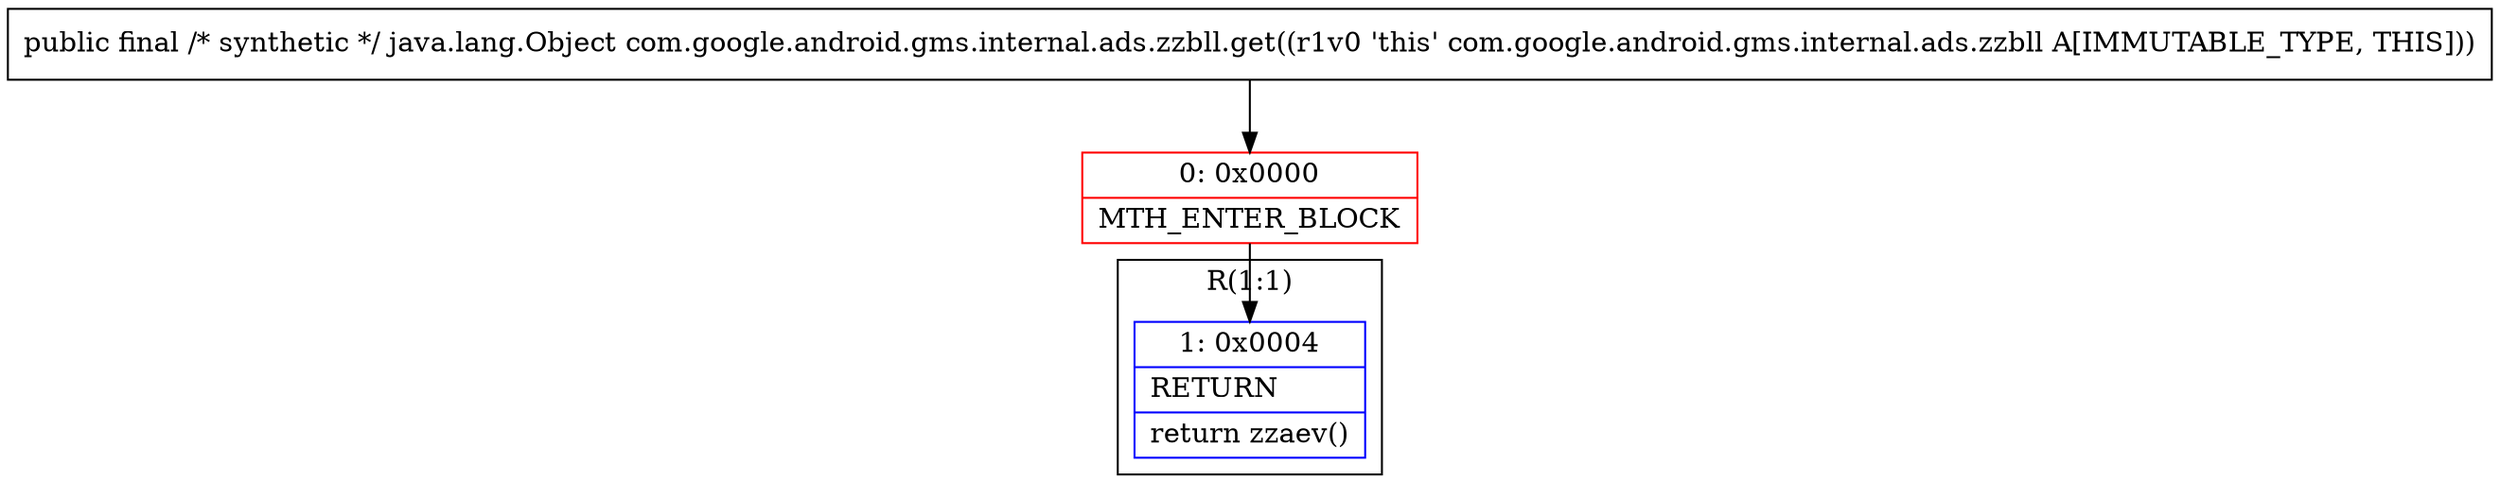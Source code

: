 digraph "CFG forcom.google.android.gms.internal.ads.zzbll.get()Ljava\/lang\/Object;" {
subgraph cluster_Region_1937004598 {
label = "R(1:1)";
node [shape=record,color=blue];
Node_1 [shape=record,label="{1\:\ 0x0004|RETURN\l|return zzaev()\l}"];
}
Node_0 [shape=record,color=red,label="{0\:\ 0x0000|MTH_ENTER_BLOCK\l}"];
MethodNode[shape=record,label="{public final \/* synthetic *\/ java.lang.Object com.google.android.gms.internal.ads.zzbll.get((r1v0 'this' com.google.android.gms.internal.ads.zzbll A[IMMUTABLE_TYPE, THIS])) }"];
MethodNode -> Node_0;
Node_0 -> Node_1;
}

